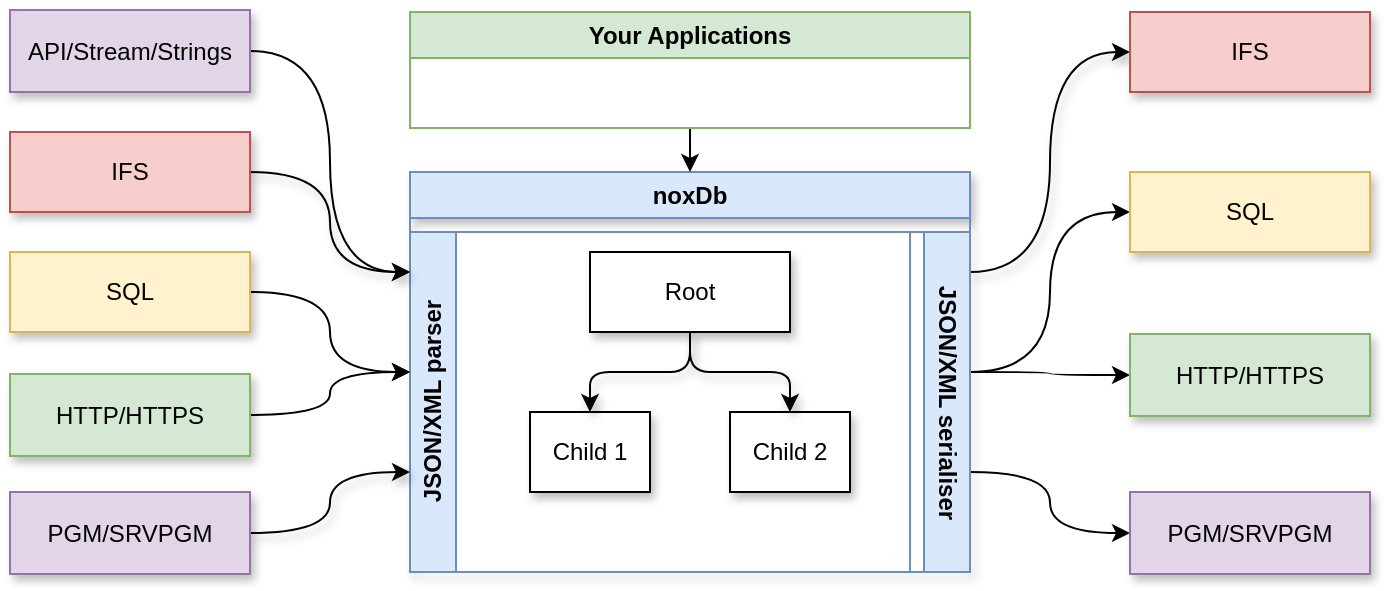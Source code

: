 <mxfile version="27.0.5">
  <diagram name="Page-1" id="FkpZ21eSVfuih98Wajbq">
    <mxGraphModel dx="863" dy="703" grid="1" gridSize="10" guides="1" tooltips="1" connect="1" arrows="1" fold="1" page="1" pageScale="1" pageWidth="1169" pageHeight="827" math="0" shadow="0">
      <root>
        <mxCell id="0" />
        <mxCell id="1" parent="0" />
        <mxCell id="hMRQ89cfOI2DTJLiOCFL-18" style="edgeStyle=orthogonalEdgeStyle;rounded=0;orthogonalLoop=1;jettySize=auto;html=1;exitX=1;exitY=0.25;exitDx=0;exitDy=0;entryX=0;entryY=0.5;entryDx=0;entryDy=0;curved=1;shadow=1;" edge="1" parent="1" source="hMRQ89cfOI2DTJLiOCFL-1" target="hMRQ89cfOI2DTJLiOCFL-6">
          <mxGeometry relative="1" as="geometry" />
        </mxCell>
        <mxCell id="hMRQ89cfOI2DTJLiOCFL-41" style="edgeStyle=orthogonalEdgeStyle;rounded=0;orthogonalLoop=1;jettySize=auto;html=1;exitX=1;exitY=0.75;exitDx=0;exitDy=0;curved=1;" edge="1" parent="1" source="hMRQ89cfOI2DTJLiOCFL-1" target="hMRQ89cfOI2DTJLiOCFL-9">
          <mxGeometry relative="1" as="geometry" />
        </mxCell>
        <mxCell id="hMRQ89cfOI2DTJLiOCFL-42" style="edgeStyle=orthogonalEdgeStyle;rounded=0;orthogonalLoop=1;jettySize=auto;html=1;exitX=1;exitY=0.5;exitDx=0;exitDy=0;entryX=0;entryY=0.5;entryDx=0;entryDy=0;curved=1;" edge="1" parent="1" source="hMRQ89cfOI2DTJLiOCFL-1" target="hMRQ89cfOI2DTJLiOCFL-7">
          <mxGeometry relative="1" as="geometry" />
        </mxCell>
        <mxCell id="hMRQ89cfOI2DTJLiOCFL-43" style="edgeStyle=orthogonalEdgeStyle;rounded=0;orthogonalLoop=1;jettySize=auto;html=1;exitX=1;exitY=0.5;exitDx=0;exitDy=0;curved=1;" edge="1" parent="1" source="hMRQ89cfOI2DTJLiOCFL-1" target="hMRQ89cfOI2DTJLiOCFL-8">
          <mxGeometry relative="1" as="geometry" />
        </mxCell>
        <mxCell id="hMRQ89cfOI2DTJLiOCFL-1" value="noxDb" style="swimlane;whiteSpace=wrap;html=1;fillColor=#dae8fc;strokeColor=#6c8ebf;shadow=1;" vertex="1" parent="1">
          <mxGeometry x="360" y="280" width="280" height="200" as="geometry">
            <mxRectangle x="400" y="240" width="80" height="30" as="alternateBounds" />
          </mxGeometry>
        </mxCell>
        <mxCell id="hMRQ89cfOI2DTJLiOCFL-34" value="Root" style="whiteSpace=wrap;html=1;shadow=1;" vertex="1" parent="hMRQ89cfOI2DTJLiOCFL-1">
          <mxGeometry x="90" y="40" width="100" height="40" as="geometry" />
        </mxCell>
        <mxCell id="hMRQ89cfOI2DTJLiOCFL-35" value="Child 1" style="whiteSpace=wrap;html=1;shadow=1;" vertex="1" parent="hMRQ89cfOI2DTJLiOCFL-1">
          <mxGeometry x="60" y="120" width="60" height="40" as="geometry" />
        </mxCell>
        <mxCell id="hMRQ89cfOI2DTJLiOCFL-36" value="" style="edgeStyle=elbowEdgeStyle;elbow=vertical;html=1;rounded=1;curved=0;sourcePerimeterSpacing=0;targetPerimeterSpacing=0;startSize=6;endSize=6;shadow=1;" edge="1" parent="hMRQ89cfOI2DTJLiOCFL-1" source="hMRQ89cfOI2DTJLiOCFL-34" target="hMRQ89cfOI2DTJLiOCFL-35">
          <mxGeometry relative="1" as="geometry" />
        </mxCell>
        <mxCell id="hMRQ89cfOI2DTJLiOCFL-37" value="Child 2" style="whiteSpace=wrap;html=1;shadow=1;" vertex="1" parent="hMRQ89cfOI2DTJLiOCFL-1">
          <mxGeometry x="160" y="120" width="60" height="40" as="geometry" />
        </mxCell>
        <mxCell id="hMRQ89cfOI2DTJLiOCFL-38" value="" style="edgeStyle=elbowEdgeStyle;elbow=vertical;html=1;rounded=1;curved=0;sourcePerimeterSpacing=0;targetPerimeterSpacing=0;startSize=6;endSize=6;shadow=1;" edge="1" parent="hMRQ89cfOI2DTJLiOCFL-1" source="hMRQ89cfOI2DTJLiOCFL-34" target="hMRQ89cfOI2DTJLiOCFL-37">
          <mxGeometry relative="1" as="geometry" />
        </mxCell>
        <mxCell id="hMRQ89cfOI2DTJLiOCFL-44" value="JSON/XML parser" style="swimlane;horizontal=0;whiteSpace=wrap;html=1;fillColor=#dae8fc;strokeColor=#6c8ebf;" vertex="1" parent="hMRQ89cfOI2DTJLiOCFL-1">
          <mxGeometry y="30" width="280" height="170" as="geometry" />
        </mxCell>
        <mxCell id="hMRQ89cfOI2DTJLiOCFL-47" value="JSON/XML serialiser" style="swimlane;horizontal=0;whiteSpace=wrap;html=1;rotation=-180;fillColor=#dae8fc;strokeColor=#6c8ebf;" vertex="1" parent="hMRQ89cfOI2DTJLiOCFL-44">
          <mxGeometry x="250" width="30" height="170" as="geometry" />
        </mxCell>
        <mxCell id="hMRQ89cfOI2DTJLiOCFL-15" style="edgeStyle=orthogonalEdgeStyle;rounded=0;orthogonalLoop=1;jettySize=auto;html=1;exitX=1;exitY=0.5;exitDx=0;exitDy=0;entryX=0;entryY=0.25;entryDx=0;entryDy=0;curved=1;shadow=1;" edge="1" parent="1" source="hMRQ89cfOI2DTJLiOCFL-2" target="hMRQ89cfOI2DTJLiOCFL-1">
          <mxGeometry relative="1" as="geometry" />
        </mxCell>
        <mxCell id="hMRQ89cfOI2DTJLiOCFL-2" value="IFS" style="rounded=0;whiteSpace=wrap;html=1;fillColor=#f8cecc;strokeColor=#b85450;shadow=1;" vertex="1" parent="1">
          <mxGeometry x="160" y="260" width="120" height="40" as="geometry" />
        </mxCell>
        <mxCell id="hMRQ89cfOI2DTJLiOCFL-40" style="edgeStyle=orthogonalEdgeStyle;rounded=0;orthogonalLoop=1;jettySize=auto;html=1;exitX=1;exitY=0.5;exitDx=0;exitDy=0;entryX=0;entryY=0.5;entryDx=0;entryDy=0;curved=1;" edge="1" parent="1" source="hMRQ89cfOI2DTJLiOCFL-3" target="hMRQ89cfOI2DTJLiOCFL-1">
          <mxGeometry relative="1" as="geometry" />
        </mxCell>
        <mxCell id="hMRQ89cfOI2DTJLiOCFL-3" value="SQL" style="rounded=0;whiteSpace=wrap;html=1;fillColor=#fff2cc;strokeColor=#d6b656;shadow=1;" vertex="1" parent="1">
          <mxGeometry x="160" y="320" width="120" height="40" as="geometry" />
        </mxCell>
        <mxCell id="hMRQ89cfOI2DTJLiOCFL-39" style="edgeStyle=orthogonalEdgeStyle;rounded=0;orthogonalLoop=1;jettySize=auto;html=1;entryX=0;entryY=0.5;entryDx=0;entryDy=0;curved=1;" edge="1" parent="1" source="hMRQ89cfOI2DTJLiOCFL-4" target="hMRQ89cfOI2DTJLiOCFL-1">
          <mxGeometry relative="1" as="geometry" />
        </mxCell>
        <mxCell id="hMRQ89cfOI2DTJLiOCFL-4" value="HTTP/HTTPS" style="rounded=0;whiteSpace=wrap;html=1;fillColor=#d5e8d4;strokeColor=#82b366;shadow=1;" vertex="1" parent="1">
          <mxGeometry x="160" y="381" width="120" height="41" as="geometry" />
        </mxCell>
        <mxCell id="hMRQ89cfOI2DTJLiOCFL-17" style="edgeStyle=orthogonalEdgeStyle;rounded=0;orthogonalLoop=1;jettySize=auto;html=1;exitX=1;exitY=0.5;exitDx=0;exitDy=0;entryX=0;entryY=0.75;entryDx=0;entryDy=0;curved=1;shadow=1;" edge="1" parent="1" source="hMRQ89cfOI2DTJLiOCFL-5" target="hMRQ89cfOI2DTJLiOCFL-1">
          <mxGeometry relative="1" as="geometry" />
        </mxCell>
        <mxCell id="hMRQ89cfOI2DTJLiOCFL-5" value="PGM/SRVPGM" style="rounded=0;whiteSpace=wrap;html=1;fillColor=#e1d5e7;strokeColor=#9673a6;shadow=1;" vertex="1" parent="1">
          <mxGeometry x="160" y="440" width="120" height="41" as="geometry" />
        </mxCell>
        <mxCell id="hMRQ89cfOI2DTJLiOCFL-6" value="IFS" style="rounded=0;whiteSpace=wrap;html=1;fillColor=#f8cecc;strokeColor=#b85450;shadow=1;" vertex="1" parent="1">
          <mxGeometry x="720" y="200" width="120" height="40" as="geometry" />
        </mxCell>
        <mxCell id="hMRQ89cfOI2DTJLiOCFL-7" value="SQL" style="rounded=0;whiteSpace=wrap;html=1;fillColor=#fff2cc;strokeColor=#d6b656;shadow=1;" vertex="1" parent="1">
          <mxGeometry x="720" y="280" width="120" height="40" as="geometry" />
        </mxCell>
        <mxCell id="hMRQ89cfOI2DTJLiOCFL-8" value="HTTP/HTTPS" style="rounded=0;whiteSpace=wrap;html=1;fillColor=#d5e8d4;strokeColor=#82b366;shadow=1;" vertex="1" parent="1">
          <mxGeometry x="720" y="361" width="120" height="41" as="geometry" />
        </mxCell>
        <mxCell id="hMRQ89cfOI2DTJLiOCFL-9" value="PGM/SRVPGM" style="rounded=0;whiteSpace=wrap;html=1;fillColor=#e1d5e7;strokeColor=#9673a6;shadow=1;" vertex="1" parent="1">
          <mxGeometry x="720" y="440" width="120" height="41" as="geometry" />
        </mxCell>
        <mxCell id="hMRQ89cfOI2DTJLiOCFL-49" style="edgeStyle=orthogonalEdgeStyle;rounded=0;orthogonalLoop=1;jettySize=auto;html=1;entryX=0;entryY=0.25;entryDx=0;entryDy=0;curved=1;" edge="1" parent="1" source="hMRQ89cfOI2DTJLiOCFL-48" target="hMRQ89cfOI2DTJLiOCFL-1">
          <mxGeometry relative="1" as="geometry" />
        </mxCell>
        <mxCell id="hMRQ89cfOI2DTJLiOCFL-48" value="API/Stream/Strings" style="rounded=0;whiteSpace=wrap;html=1;fillColor=#e1d5e7;strokeColor=#9673a6;shadow=1;" vertex="1" parent="1">
          <mxGeometry x="160" y="199" width="120" height="41" as="geometry" />
        </mxCell>
        <mxCell id="hMRQ89cfOI2DTJLiOCFL-53" style="edgeStyle=orthogonalEdgeStyle;rounded=0;orthogonalLoop=1;jettySize=auto;html=1;entryX=0.5;entryY=0;entryDx=0;entryDy=0;" edge="1" parent="1" source="hMRQ89cfOI2DTJLiOCFL-51" target="hMRQ89cfOI2DTJLiOCFL-1">
          <mxGeometry relative="1" as="geometry" />
        </mxCell>
        <mxCell id="hMRQ89cfOI2DTJLiOCFL-51" value="Your Applications" style="swimlane;whiteSpace=wrap;html=1;fillColor=#d5e8d4;strokeColor=#82b366;" vertex="1" parent="1">
          <mxGeometry x="360" y="200" width="280" height="58" as="geometry" />
        </mxCell>
      </root>
    </mxGraphModel>
  </diagram>
</mxfile>
